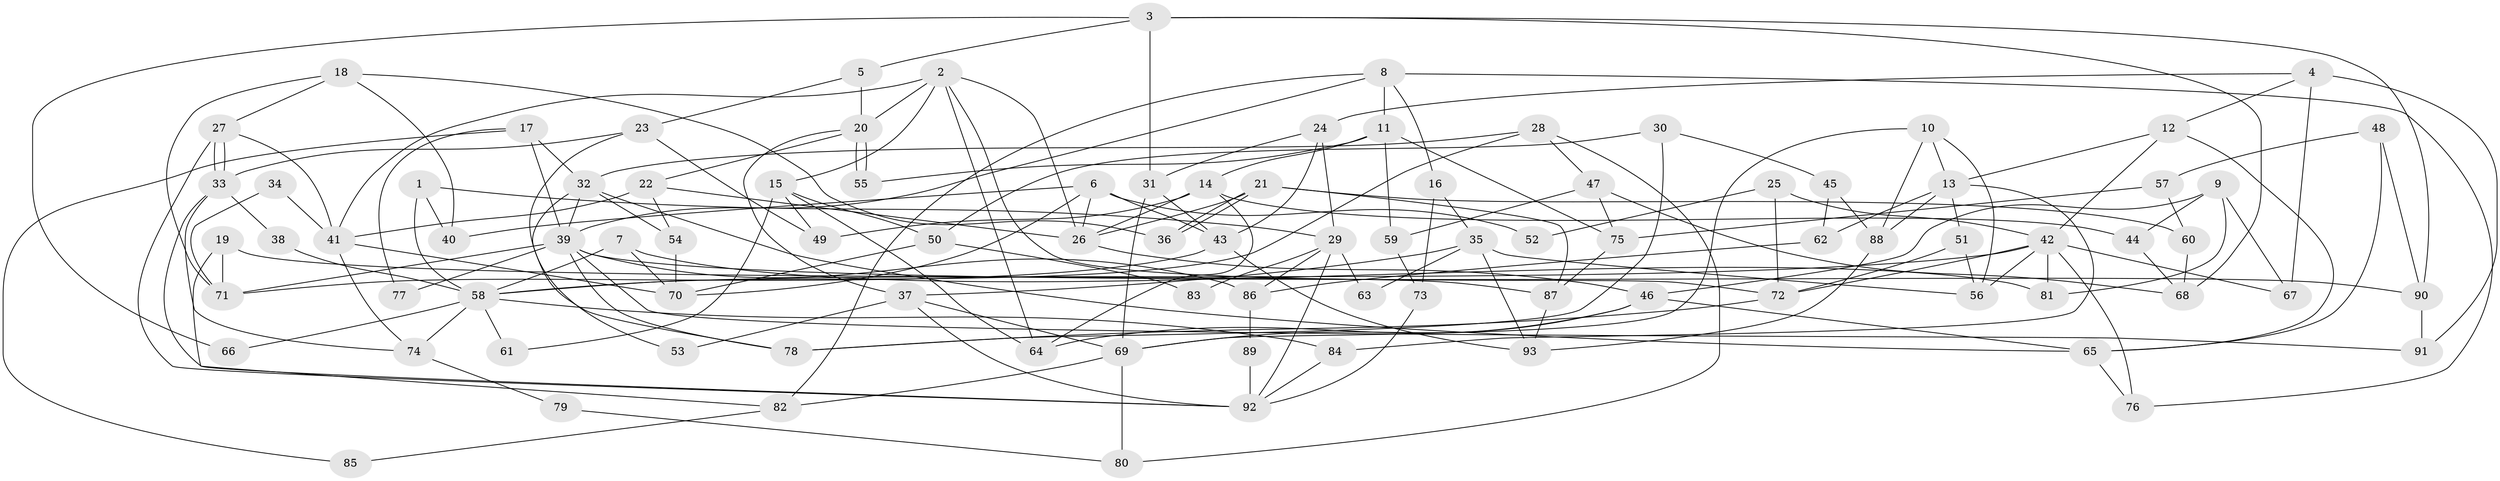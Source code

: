 // Generated by graph-tools (version 1.1) at 2025/26/03/09/25 03:26:17]
// undirected, 93 vertices, 186 edges
graph export_dot {
graph [start="1"]
  node [color=gray90,style=filled];
  1;
  2;
  3;
  4;
  5;
  6;
  7;
  8;
  9;
  10;
  11;
  12;
  13;
  14;
  15;
  16;
  17;
  18;
  19;
  20;
  21;
  22;
  23;
  24;
  25;
  26;
  27;
  28;
  29;
  30;
  31;
  32;
  33;
  34;
  35;
  36;
  37;
  38;
  39;
  40;
  41;
  42;
  43;
  44;
  45;
  46;
  47;
  48;
  49;
  50;
  51;
  52;
  53;
  54;
  55;
  56;
  57;
  58;
  59;
  60;
  61;
  62;
  63;
  64;
  65;
  66;
  67;
  68;
  69;
  70;
  71;
  72;
  73;
  74;
  75;
  76;
  77;
  78;
  79;
  80;
  81;
  82;
  83;
  84;
  85;
  86;
  87;
  88;
  89;
  90;
  91;
  92;
  93;
  1 -- 40;
  1 -- 58;
  1 -- 29;
  2 -- 64;
  2 -- 41;
  2 -- 15;
  2 -- 20;
  2 -- 26;
  2 -- 72;
  3 -- 90;
  3 -- 31;
  3 -- 5;
  3 -- 66;
  3 -- 68;
  4 -- 67;
  4 -- 91;
  4 -- 12;
  4 -- 24;
  5 -- 20;
  5 -- 23;
  6 -- 26;
  6 -- 43;
  6 -- 40;
  6 -- 52;
  6 -- 70;
  7 -- 58;
  7 -- 70;
  7 -- 81;
  8 -- 82;
  8 -- 39;
  8 -- 11;
  8 -- 16;
  8 -- 76;
  9 -- 44;
  9 -- 46;
  9 -- 67;
  9 -- 81;
  10 -- 69;
  10 -- 56;
  10 -- 13;
  10 -- 88;
  11 -- 59;
  11 -- 14;
  11 -- 55;
  11 -- 75;
  12 -- 13;
  12 -- 42;
  12 -- 65;
  13 -- 62;
  13 -- 51;
  13 -- 84;
  13 -- 88;
  14 -- 64;
  14 -- 26;
  14 -- 44;
  14 -- 49;
  15 -- 49;
  15 -- 50;
  15 -- 61;
  15 -- 64;
  16 -- 35;
  16 -- 73;
  17 -- 32;
  17 -- 39;
  17 -- 77;
  17 -- 85;
  18 -- 71;
  18 -- 27;
  18 -- 36;
  18 -- 40;
  19 -- 71;
  19 -- 87;
  19 -- 82;
  20 -- 55;
  20 -- 55;
  20 -- 22;
  20 -- 37;
  21 -- 26;
  21 -- 36;
  21 -- 36;
  21 -- 60;
  21 -- 87;
  22 -- 26;
  22 -- 41;
  22 -- 54;
  23 -- 33;
  23 -- 49;
  23 -- 78;
  24 -- 31;
  24 -- 29;
  24 -- 43;
  25 -- 72;
  25 -- 42;
  25 -- 52;
  26 -- 46;
  27 -- 33;
  27 -- 33;
  27 -- 92;
  27 -- 41;
  28 -- 58;
  28 -- 32;
  28 -- 47;
  28 -- 80;
  29 -- 63;
  29 -- 83;
  29 -- 86;
  29 -- 92;
  30 -- 50;
  30 -- 78;
  30 -- 45;
  31 -- 43;
  31 -- 69;
  32 -- 65;
  32 -- 54;
  32 -- 39;
  32 -- 53;
  33 -- 92;
  33 -- 38;
  33 -- 74;
  34 -- 41;
  34 -- 71;
  35 -- 56;
  35 -- 37;
  35 -- 63;
  35 -- 93;
  37 -- 92;
  37 -- 53;
  37 -- 69;
  38 -- 58;
  39 -- 78;
  39 -- 71;
  39 -- 77;
  39 -- 86;
  39 -- 90;
  39 -- 91;
  41 -- 70;
  41 -- 74;
  42 -- 81;
  42 -- 56;
  42 -- 58;
  42 -- 67;
  42 -- 72;
  42 -- 76;
  43 -- 93;
  43 -- 71;
  44 -- 68;
  45 -- 88;
  45 -- 62;
  46 -- 65;
  46 -- 64;
  46 -- 69;
  47 -- 75;
  47 -- 59;
  47 -- 68;
  48 -- 57;
  48 -- 65;
  48 -- 90;
  50 -- 70;
  50 -- 83;
  51 -- 72;
  51 -- 56;
  54 -- 70;
  57 -- 60;
  57 -- 75;
  58 -- 74;
  58 -- 61;
  58 -- 66;
  58 -- 84;
  59 -- 73;
  60 -- 68;
  62 -- 86;
  65 -- 76;
  69 -- 80;
  69 -- 82;
  72 -- 78;
  73 -- 92;
  74 -- 79;
  75 -- 87;
  79 -- 80;
  82 -- 85;
  84 -- 92;
  86 -- 89;
  87 -- 93;
  88 -- 93;
  89 -- 92;
  90 -- 91;
}
